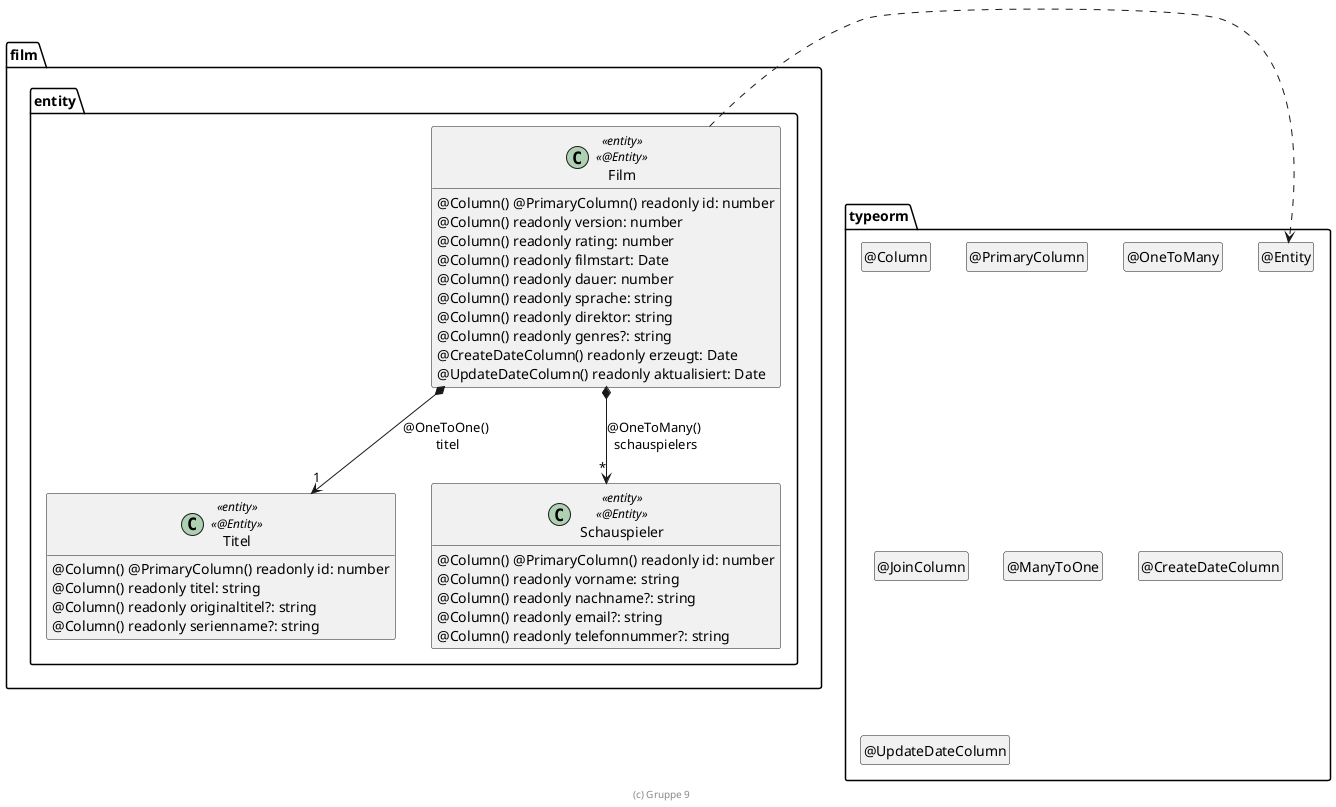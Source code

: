 ' Copyright (C) 2019 - present Juergen Zimmermann, Hochschule Karlsruhe
'
' This program is free software: you can redistribute it and/or modify
' it under the terms of the GNU General Public License as published by
' the Free Software Foundation, either version 3 of the License, or
' (at your option) any later version.
'
' This program is distributed in the hope that it will be useful,
' but WITHOUT ANY WARRANTY; without even the implied warranty of
' MERCHANTABILITY or FITNESS FOR A PARTICULAR PURPOSE.  See the
' GNU General Public License for more details.
'
' You should have received a copy of the GNU General Public License
' along with this program.  If not, see <https://www.gnu.org/licenses/>.

' Preview durch <Alt>d

@startuml Entity

package typeorm {
  class "@Entity" as Entity
  hide Entity circle
  class "@Column" as Column
  hide Column circle
  class "@PrimaryColumn" as PrimaryColumn
  hide PrimaryColumn circle
  class "@OneToMany" as OneToMany
  hide OneToMany circle
  class "@JoinColumn" as JoinColumn
  hide JoinColumn circle
  class "@ManyToOne" as ManyToOne
  hide ManyToOne circle
  class "@CreateDateColumn" as CreateDateColumn
  hide CreateDateColumn circle
  class "@UpdateDateColumn" as UpdateDateColumn
  hide UpdateDateColumn circle
}

package film.entity {

  class Film <<entity>> <<@Entity>> {
    @Column() @PrimaryColumn() readonly id: number
    @Column() readonly version: number
    @Column() readonly rating: number
    @Column() readonly filmstart: Date
    @Column() readonly dauer: number
    @Column() readonly sprache: string
    @Column() readonly direktor: string
    @Column() readonly genres?: string
    @CreateDateColumn() readonly erzeugt: Date
    @UpdateDateColumn() readonly aktualisiert: Date
  }

  class Titel <<entity>> <<@Entity>> {
    @Column() @PrimaryColumn() readonly id: number
    @Column() readonly titel: string
    @Column() readonly originaltitel?: string
    @Column() readonly serienname?: string
  }

  class Schauspieler <<entity>> <<@Entity>> {
    @Column() @PrimaryColumn() readonly id: number
    @Column() readonly vorname: string
    @Column() readonly nachname?: string
    @Column() readonly email?: string
    @Column() readonly telefonnummer?: string
  }

  Film *--> "1" Titel : @OneToOne() \ntitel
  Film *--> "*" Schauspieler : @OneToMany() \nschauspielers

  Film .right.> Entity
}

hide empty members

footer (c) Gruppe 9

@enduml
